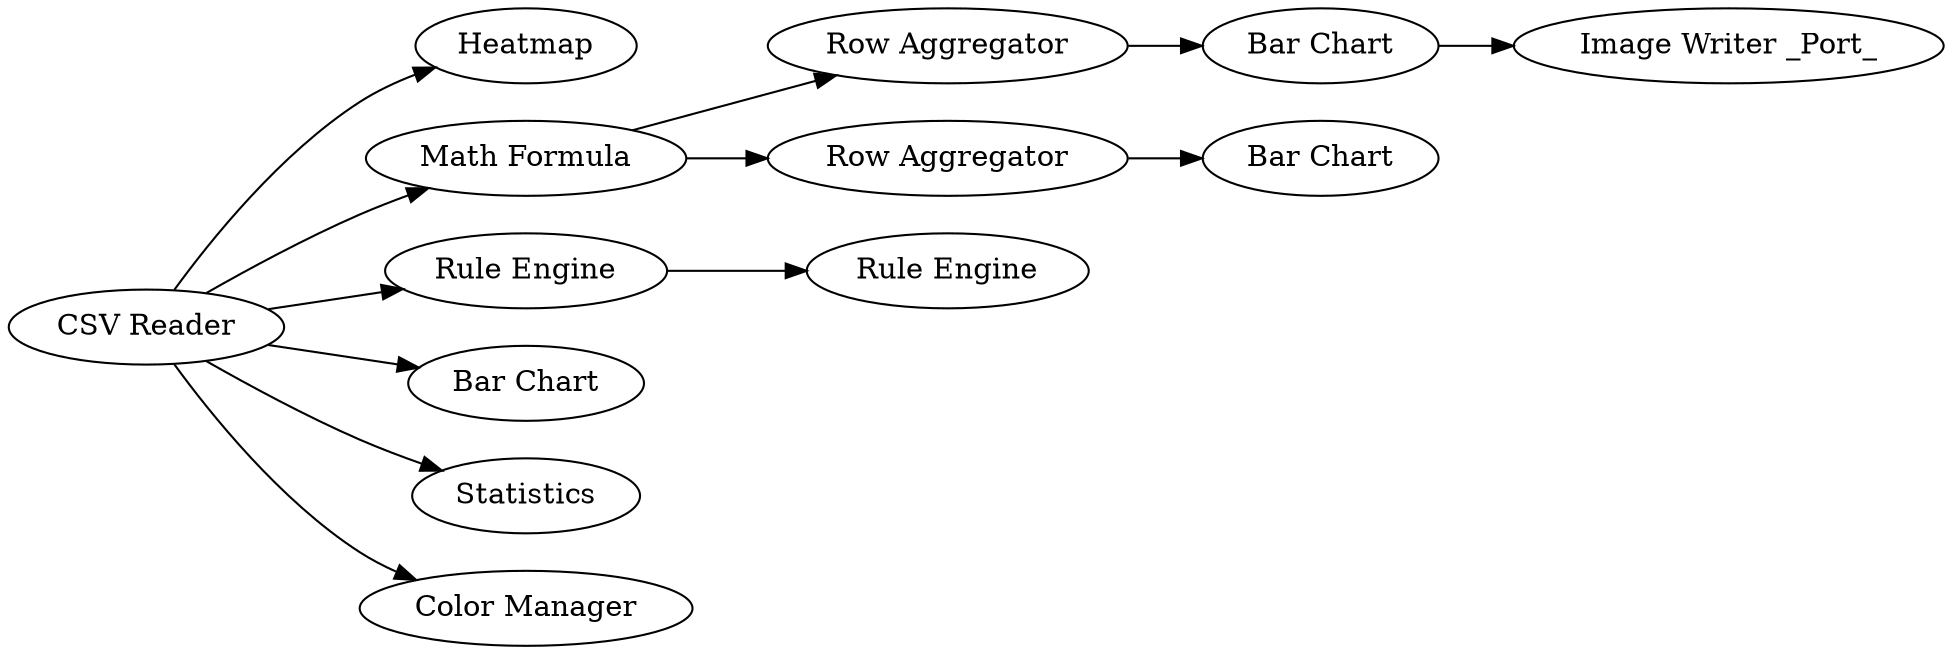 digraph {
	"-8444136699145191522_11" [label="Image Writer _Port_"]
	"-8444136699145191522_17" [label="Rule Engine"]
	"-8444136699145191522_9" [label="Row Aggregator"]
	"-8444136699145191522_7" [label=Heatmap]
	"-8444136699145191522_12" [label="Math Formula"]
	"-8444136699145191522_13" [label="Row Aggregator"]
	"-8444136699145191522_1" [label="CSV Reader"]
	"-8444136699145191522_16" [label="Rule Engine"]
	"-8444136699145191522_10" [label="Bar Chart"]
	"-8444136699145191522_2" [label="Bar Chart"]
	"-8444136699145191522_4" [label=Statistics]
	"-8444136699145191522_14" [label="Bar Chart"]
	"-8444136699145191522_15" [label="Color Manager"]
	"-8444136699145191522_13" -> "-8444136699145191522_14"
	"-8444136699145191522_12" -> "-8444136699145191522_13"
	"-8444136699145191522_1" -> "-8444136699145191522_4"
	"-8444136699145191522_16" -> "-8444136699145191522_17"
	"-8444136699145191522_12" -> "-8444136699145191522_9"
	"-8444136699145191522_1" -> "-8444136699145191522_16"
	"-8444136699145191522_9" -> "-8444136699145191522_10"
	"-8444136699145191522_10" -> "-8444136699145191522_11"
	"-8444136699145191522_1" -> "-8444136699145191522_12"
	"-8444136699145191522_1" -> "-8444136699145191522_7"
	"-8444136699145191522_1" -> "-8444136699145191522_2"
	"-8444136699145191522_1" -> "-8444136699145191522_15"
	rankdir=LR
}

